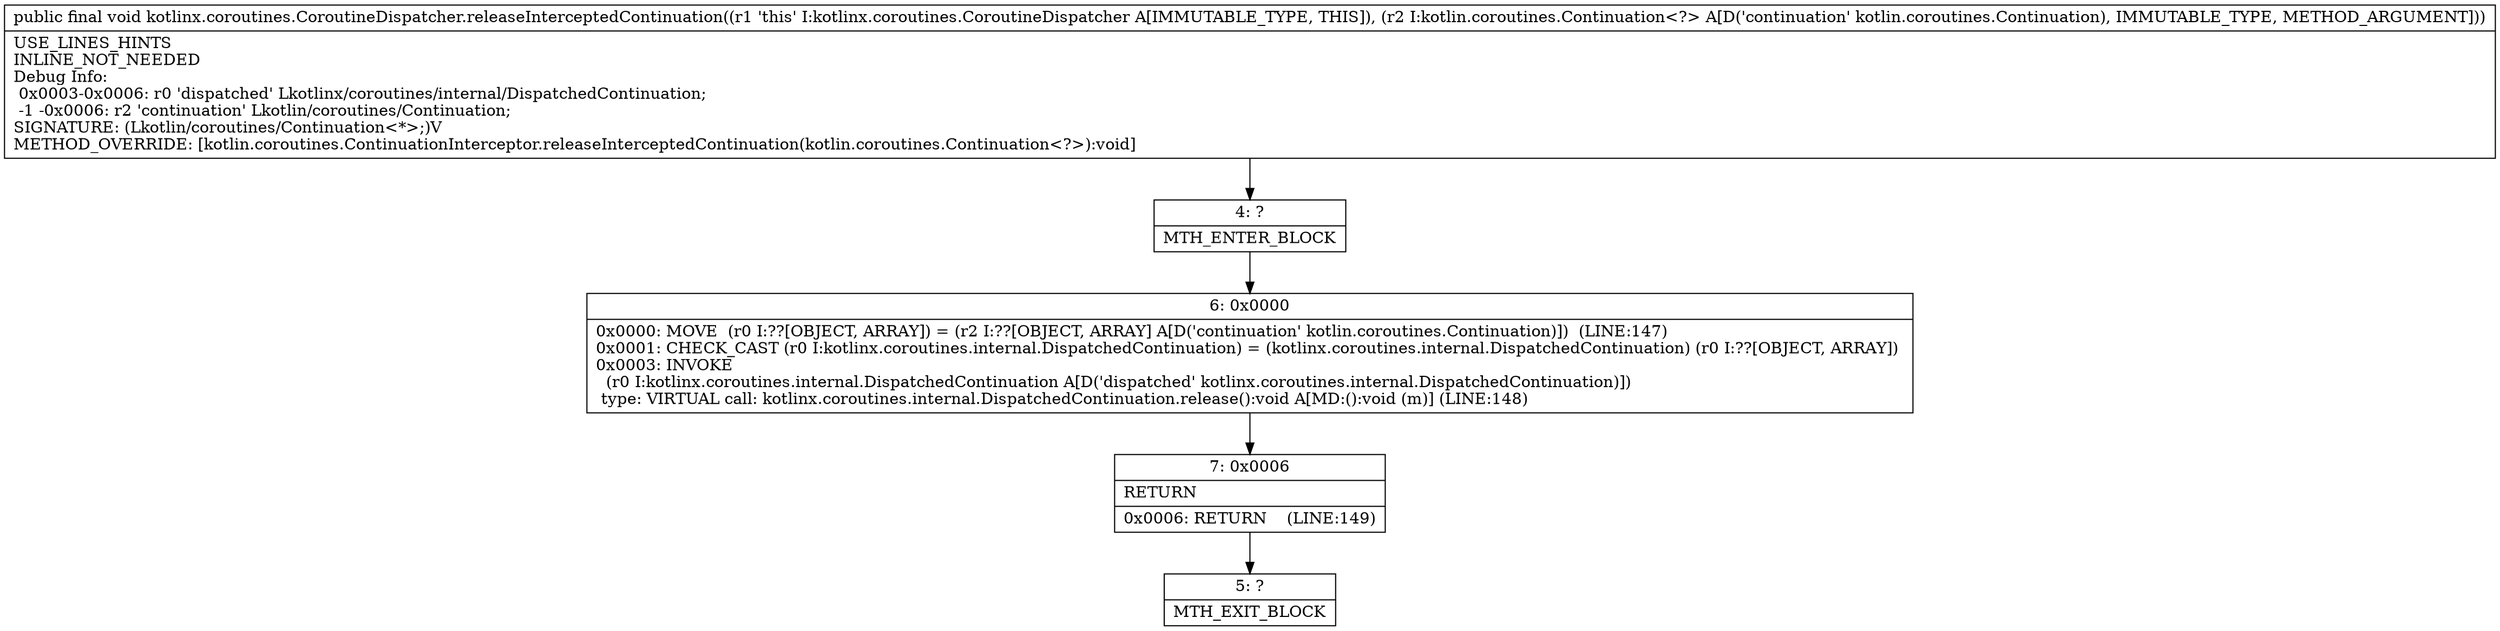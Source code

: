 digraph "CFG forkotlinx.coroutines.CoroutineDispatcher.releaseInterceptedContinuation(Lkotlin\/coroutines\/Continuation;)V" {
Node_4 [shape=record,label="{4\:\ ?|MTH_ENTER_BLOCK\l}"];
Node_6 [shape=record,label="{6\:\ 0x0000|0x0000: MOVE  (r0 I:??[OBJECT, ARRAY]) = (r2 I:??[OBJECT, ARRAY] A[D('continuation' kotlin.coroutines.Continuation)])  (LINE:147)\l0x0001: CHECK_CAST (r0 I:kotlinx.coroutines.internal.DispatchedContinuation) = (kotlinx.coroutines.internal.DispatchedContinuation) (r0 I:??[OBJECT, ARRAY]) \l0x0003: INVOKE  \l  (r0 I:kotlinx.coroutines.internal.DispatchedContinuation A[D('dispatched' kotlinx.coroutines.internal.DispatchedContinuation)])\l type: VIRTUAL call: kotlinx.coroutines.internal.DispatchedContinuation.release():void A[MD:():void (m)] (LINE:148)\l}"];
Node_7 [shape=record,label="{7\:\ 0x0006|RETURN\l|0x0006: RETURN    (LINE:149)\l}"];
Node_5 [shape=record,label="{5\:\ ?|MTH_EXIT_BLOCK\l}"];
MethodNode[shape=record,label="{public final void kotlinx.coroutines.CoroutineDispatcher.releaseInterceptedContinuation((r1 'this' I:kotlinx.coroutines.CoroutineDispatcher A[IMMUTABLE_TYPE, THIS]), (r2 I:kotlin.coroutines.Continuation\<?\> A[D('continuation' kotlin.coroutines.Continuation), IMMUTABLE_TYPE, METHOD_ARGUMENT]))  | USE_LINES_HINTS\lINLINE_NOT_NEEDED\lDebug Info:\l  0x0003\-0x0006: r0 'dispatched' Lkotlinx\/coroutines\/internal\/DispatchedContinuation;\l  \-1 \-0x0006: r2 'continuation' Lkotlin\/coroutines\/Continuation;\lSIGNATURE: (Lkotlin\/coroutines\/Continuation\<*\>;)V\lMETHOD_OVERRIDE: [kotlin.coroutines.ContinuationInterceptor.releaseInterceptedContinuation(kotlin.coroutines.Continuation\<?\>):void]\l}"];
MethodNode -> Node_4;Node_4 -> Node_6;
Node_6 -> Node_7;
Node_7 -> Node_5;
}

